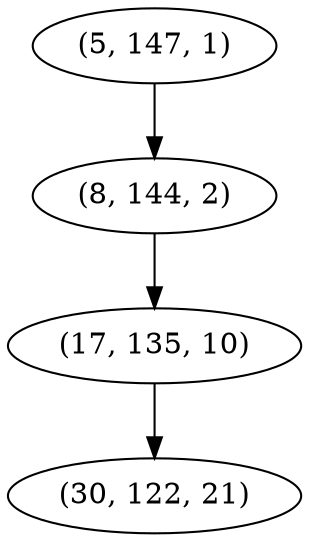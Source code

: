 digraph tree {
    "(5, 147, 1)";
    "(8, 144, 2)";
    "(17, 135, 10)";
    "(30, 122, 21)";
    "(5, 147, 1)" -> "(8, 144, 2)";
    "(8, 144, 2)" -> "(17, 135, 10)";
    "(17, 135, 10)" -> "(30, 122, 21)";
}
